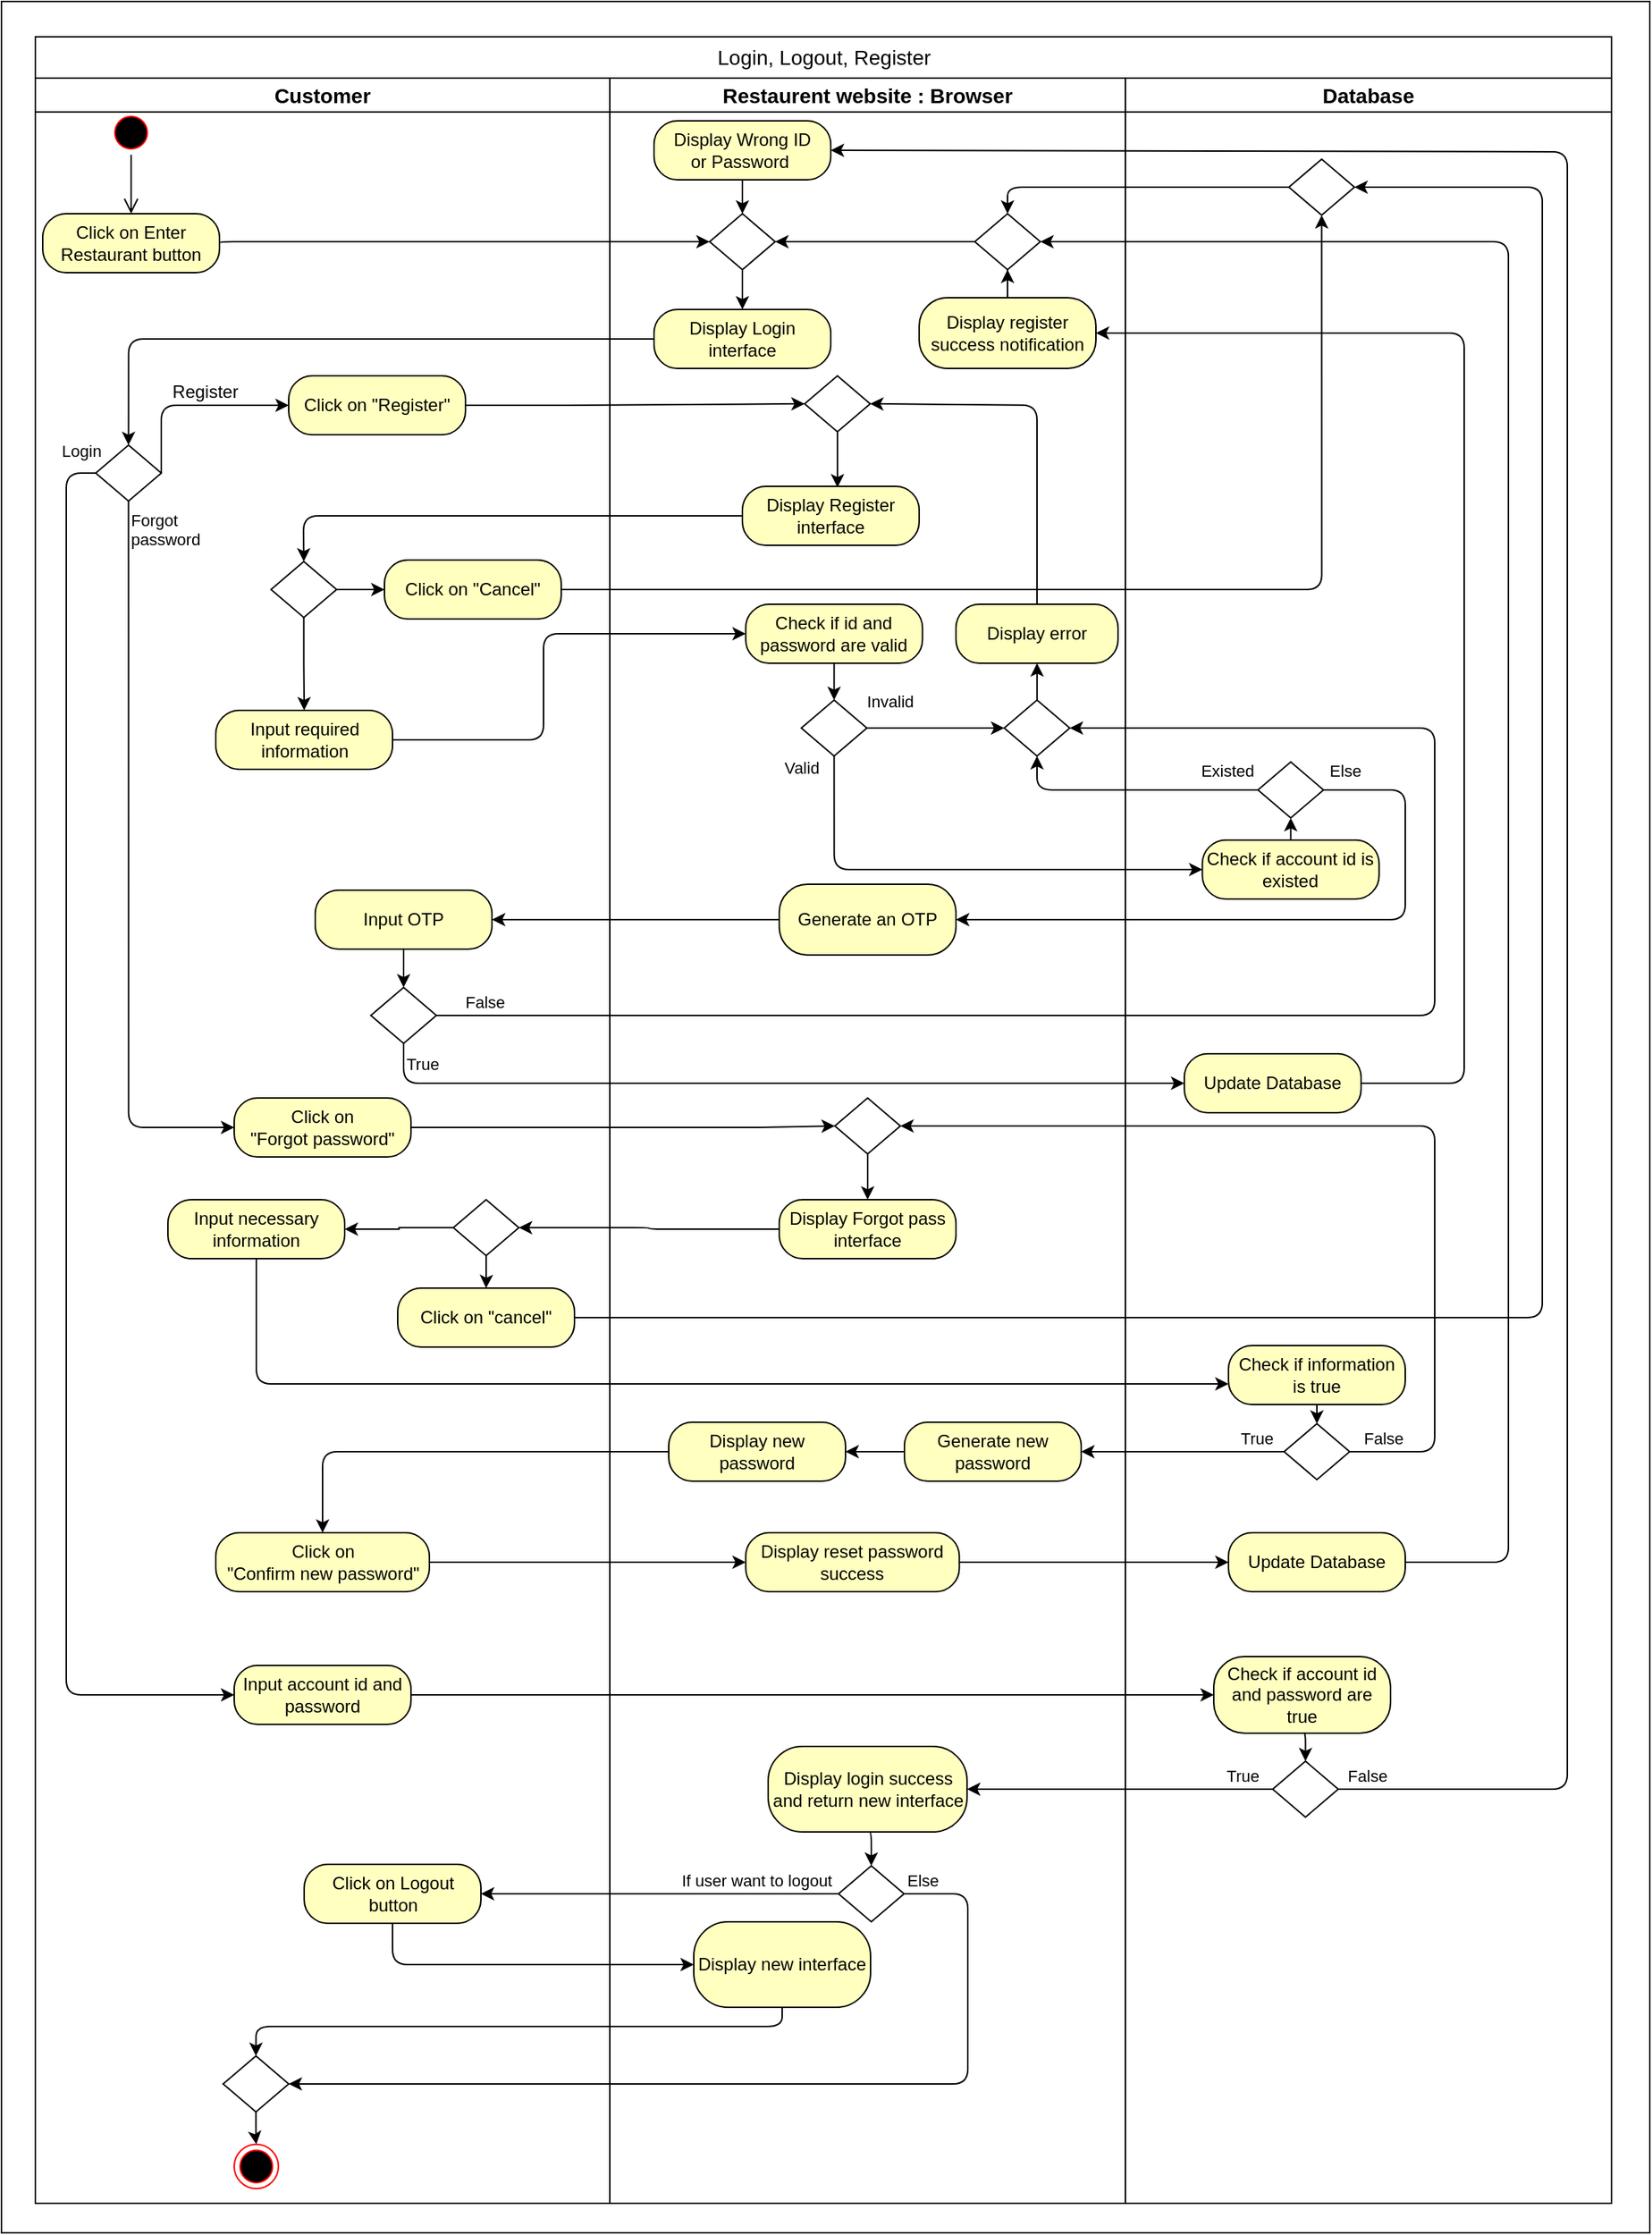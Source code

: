 <mxfile version="15.2.7" type="device"><diagram id="tkwuOhqeBL3P4F-COU2X" name="Page-1"><mxGraphModel dx="2898" dy="2284" grid="0" gridSize="10" guides="1" tooltips="1" connect="1" arrows="1" fold="1" page="1" pageScale="1" pageWidth="850" pageHeight="1100" math="0" shadow="0"><root><mxCell id="0"/><mxCell id="1" parent="0"/><mxCell id="fpRqvQVE3W6kUGIe1eQr-1" value="" style="rounded=0;whiteSpace=wrap;html=1;" vertex="1" parent="1"><mxGeometry x="-13" y="-4" width="1119" height="1514" as="geometry"/></mxCell><mxCell id="WeIWOX_BZ4y0tINEaINw-1" value="Customer" style="swimlane;whiteSpace=wrap;fontSize=14;" parent="1" vertex="1"><mxGeometry x="10" y="48" width="390" height="1442" as="geometry"/></mxCell><mxCell id="WeIWOX_BZ4y0tINEaINw-63" value="" style="ellipse;shape=endState;fillColor=#000000;strokeColor=#ff0000;fontSize=14;" parent="WeIWOX_BZ4y0tINEaINw-1" vertex="1"><mxGeometry x="135" y="1402" width="30" height="30" as="geometry"/></mxCell><mxCell id="WeIWOX_BZ4y0tINEaINw-186" value="" style="ellipse;html=1;shape=startState;fillColor=#000000;strokeColor=#ff0000;fontSize=14;" parent="WeIWOX_BZ4y0tINEaINw-1" vertex="1"><mxGeometry x="50" y="22" width="30" height="30" as="geometry"/></mxCell><mxCell id="ZNeYY90PhnBCIBqmQcDT-1" value="Click on Enter Restaurant button" style="rounded=1;whiteSpace=wrap;html=1;arcSize=40;fontColor=#000000;fillColor=#ffffc0;strokeColor=#000000;" parent="WeIWOX_BZ4y0tINEaINw-1" vertex="1"><mxGeometry x="5" y="92" width="120" height="40" as="geometry"/></mxCell><mxCell id="ZNeYY90PhnBCIBqmQcDT-6" value="" style="rhombus;whiteSpace=wrap;html=1;strokeColor=#000000;" parent="WeIWOX_BZ4y0tINEaINw-1" vertex="1"><mxGeometry x="41" y="249" width="44.5" height="38" as="geometry"/></mxCell><mxCell id="ZNeYY90PhnBCIBqmQcDT-16" value="Input required information" style="rounded=1;whiteSpace=wrap;html=1;arcSize=40;fontColor=#000000;fillColor=#ffffc0;strokeColor=#000000;" parent="WeIWOX_BZ4y0tINEaINw-1" vertex="1"><mxGeometry x="122.5" y="429" width="120" height="40" as="geometry"/></mxCell><mxCell id="ZNeYY90PhnBCIBqmQcDT-41" value="Click on &quot;cancel&quot;" style="rounded=1;whiteSpace=wrap;html=1;arcSize=40;fontColor=#000000;fillColor=#ffffc0;strokeColor=#000000;" parent="WeIWOX_BZ4y0tINEaINw-1" vertex="1"><mxGeometry x="246" y="821" width="120" height="40" as="geometry"/></mxCell><mxCell id="ZNeYY90PhnBCIBqmQcDT-60" style="edgeStyle=orthogonalEdgeStyle;rounded=1;orthogonalLoop=1;jettySize=auto;html=1;exitX=0.5;exitY=1;exitDx=0;exitDy=0;entryX=0.5;entryY=0;entryDx=0;entryDy=0;labelBackgroundColor=none;strokeColor=#000000;verticalAlign=bottom;" parent="WeIWOX_BZ4y0tINEaINw-1" source="ZNeYY90PhnBCIBqmQcDT-46" target="ZNeYY90PhnBCIBqmQcDT-59" edge="1"><mxGeometry relative="1" as="geometry"/></mxCell><mxCell id="ZNeYY90PhnBCIBqmQcDT-46" value="Input OTP" style="rounded=1;whiteSpace=wrap;html=1;arcSize=40;fontColor=#000000;fillColor=#ffffc0;strokeColor=#000000;" parent="WeIWOX_BZ4y0tINEaINw-1" vertex="1"><mxGeometry x="190" y="551" width="120" height="40" as="geometry"/></mxCell><mxCell id="ZNeYY90PhnBCIBqmQcDT-59" value="" style="rhombus;whiteSpace=wrap;html=1;strokeColor=#000000;" parent="WeIWOX_BZ4y0tINEaINw-1" vertex="1"><mxGeometry x="227.75" y="617" width="44.5" height="38" as="geometry"/></mxCell><mxCell id="ZNeYY90PhnBCIBqmQcDT-76" value="Input account id and password" style="rounded=1;whiteSpace=wrap;html=1;arcSize=40;fontColor=#000000;fillColor=#ffffc0;strokeColor=#000000;" parent="WeIWOX_BZ4y0tINEaINw-1" vertex="1"><mxGeometry x="135" y="1077" width="120" height="40" as="geometry"/></mxCell><mxCell id="ZNeYY90PhnBCIBqmQcDT-28" value="Login" style="edgeStyle=orthogonalEdgeStyle;rounded=1;orthogonalLoop=1;jettySize=auto;html=1;exitX=0;exitY=0.5;exitDx=0;exitDy=0;labelBackgroundColor=none;strokeColor=#000000;verticalAlign=bottom;entryX=0;entryY=0.5;entryDx=0;entryDy=0;" parent="WeIWOX_BZ4y0tINEaINw-1" source="ZNeYY90PhnBCIBqmQcDT-6" target="ZNeYY90PhnBCIBqmQcDT-76" edge="1"><mxGeometry x="-0.979" y="-6" relative="1" as="geometry"><mxPoint x="130" y="1142" as="targetPoint"/><Array as="points"><mxPoint x="21" y="268"/><mxPoint x="21" y="1097"/></Array><mxPoint as="offset"/></mxGeometry></mxCell><mxCell id="ZNeYY90PhnBCIBqmQcDT-87" value="Click on Logout button" style="rounded=1;whiteSpace=wrap;html=1;arcSize=40;fontColor=#000000;fillColor=#ffffc0;strokeColor=#000000;" parent="WeIWOX_BZ4y0tINEaINw-1" vertex="1"><mxGeometry x="182.5" y="1212" width="120" height="40" as="geometry"/></mxCell><mxCell id="83Xs8qJH4DfECWmtHBZU-1" value="Click on &quot;Register&quot;" style="rounded=1;whiteSpace=wrap;html=1;arcSize=40;fontColor=#000000;fillColor=#ffffc0;strokeColor=#000000;" parent="WeIWOX_BZ4y0tINEaINw-1" vertex="1"><mxGeometry x="172" y="202" width="120" height="40" as="geometry"/></mxCell><mxCell id="ZNeYY90PhnBCIBqmQcDT-12" value="&lt;span style=&quot;color: rgb(0 , 0 , 0) ; font-family: &amp;#34;helvetica&amp;#34; ; font-size: 12px ; font-style: normal ; font-weight: 400 ; letter-spacing: normal ; text-align: center ; text-indent: 0px ; text-transform: none ; word-spacing: 0px ; display: inline ; float: none&quot;&gt;Register&lt;/span&gt;" style="edgeStyle=orthogonalEdgeStyle;rounded=1;orthogonalLoop=1;jettySize=auto;html=1;exitX=1;exitY=0.5;exitDx=0;exitDy=0;strokeColor=default;verticalAlign=bottom;labelBackgroundColor=none;entryX=0;entryY=0.5;entryDx=0;entryDy=0;" parent="WeIWOX_BZ4y0tINEaINw-1" source="ZNeYY90PhnBCIBqmQcDT-6" target="83Xs8qJH4DfECWmtHBZU-1" edge="1"><mxGeometry x="0.14" relative="1" as="geometry"><mxPoint x="530" y="247" as="targetPoint"/><Array as="points"><mxPoint x="85" y="222"/></Array><mxPoint as="offset"/></mxGeometry></mxCell><mxCell id="83Xs8qJH4DfECWmtHBZU-7" value="Click on &lt;br&gt;&quot;Forgot password&quot;" style="rounded=1;whiteSpace=wrap;html=1;arcSize=40;fontColor=#000000;fillColor=#ffffc0;strokeColor=#000000;" parent="WeIWOX_BZ4y0tINEaINw-1" vertex="1"><mxGeometry x="135" y="692" width="120" height="40" as="geometry"/></mxCell><mxCell id="ZNeYY90PhnBCIBqmQcDT-14" value="Forgot &lt;br&gt;password" style="edgeStyle=orthogonalEdgeStyle;rounded=1;orthogonalLoop=1;jettySize=auto;html=1;labelBackgroundColor=none;strokeColor=default;verticalAlign=bottom;exitX=0.5;exitY=1;exitDx=0;exitDy=0;horizontal=1;align=left;entryX=0;entryY=0.5;entryDx=0;entryDy=0;" parent="WeIWOX_BZ4y0tINEaINw-1" source="ZNeYY90PhnBCIBqmQcDT-6" target="83Xs8qJH4DfECWmtHBZU-7" edge="1"><mxGeometry x="-0.859" relative="1" as="geometry"><mxPoint x="40" y="268" as="sourcePoint"/><mxPoint x="90" y="662" as="targetPoint"/><Array as="points"><mxPoint x="63" y="712"/></Array><mxPoint as="offset"/></mxGeometry></mxCell><mxCell id="83Xs8qJH4DfECWmtHBZU-15" value="Click on &lt;br&gt;&quot;Confirm new password&quot;" style="rounded=1;whiteSpace=wrap;html=1;arcSize=40;fontColor=#000000;fillColor=#ffffc0;strokeColor=#000000;" parent="WeIWOX_BZ4y0tINEaINw-1" vertex="1"><mxGeometry x="122.5" y="987" width="145" height="40" as="geometry"/></mxCell><mxCell id="83Xs8qJH4DfECWmtHBZU-20" value="" style="edgeStyle=orthogonalEdgeStyle;rounded=0;orthogonalLoop=1;jettySize=auto;html=1;" parent="WeIWOX_BZ4y0tINEaINw-1" source="83Xs8qJH4DfECWmtHBZU-19" target="WeIWOX_BZ4y0tINEaINw-63" edge="1"><mxGeometry relative="1" as="geometry"/></mxCell><mxCell id="83Xs8qJH4DfECWmtHBZU-19" value="" style="rhombus;whiteSpace=wrap;html=1;strokeColor=#000000;" parent="WeIWOX_BZ4y0tINEaINw-1" vertex="1"><mxGeometry x="127.5" y="1342" width="44.5" height="38" as="geometry"/></mxCell><mxCell id="WeIWOX_BZ4y0tINEaINw-187" value="" style="edgeStyle=orthogonalEdgeStyle;html=1;verticalAlign=bottom;endArrow=open;endSize=8;strokeColor=#000000;fontSize=14;entryX=0.5;entryY=0;entryDx=0;entryDy=0;" parent="WeIWOX_BZ4y0tINEaINw-1" source="WeIWOX_BZ4y0tINEaINw-186" target="ZNeYY90PhnBCIBqmQcDT-1" edge="1"><mxGeometry relative="1" as="geometry"><mxPoint x="64.75" y="82" as="targetPoint"/><Array as="points"/></mxGeometry></mxCell><mxCell id="sXDhBWs8gfPFQr1IZybJ-3" style="edgeStyle=orthogonalEdgeStyle;rounded=0;orthogonalLoop=1;jettySize=auto;html=1;entryX=0.5;entryY=0;entryDx=0;entryDy=0;" parent="WeIWOX_BZ4y0tINEaINw-1" source="sXDhBWs8gfPFQr1IZybJ-2" target="ZNeYY90PhnBCIBqmQcDT-41" edge="1"><mxGeometry relative="1" as="geometry"/></mxCell><mxCell id="sXDhBWs8gfPFQr1IZybJ-5" style="edgeStyle=orthogonalEdgeStyle;rounded=0;orthogonalLoop=1;jettySize=auto;html=1;exitX=0;exitY=0.5;exitDx=0;exitDy=0;entryX=1;entryY=0.5;entryDx=0;entryDy=0;" parent="WeIWOX_BZ4y0tINEaINw-1" source="sXDhBWs8gfPFQr1IZybJ-2" target="sXDhBWs8gfPFQr1IZybJ-4" edge="1"><mxGeometry relative="1" as="geometry"/></mxCell><mxCell id="sXDhBWs8gfPFQr1IZybJ-2" value="" style="rhombus;whiteSpace=wrap;html=1;strokeColor=#000000;" parent="WeIWOX_BZ4y0tINEaINw-1" vertex="1"><mxGeometry x="283.75" y="761" width="44.5" height="38" as="geometry"/></mxCell><mxCell id="sXDhBWs8gfPFQr1IZybJ-4" value="Input necessary information" style="rounded=1;whiteSpace=wrap;html=1;arcSize=40;fontColor=#000000;fillColor=#ffffc0;strokeColor=#000000;" parent="WeIWOX_BZ4y0tINEaINw-1" vertex="1"><mxGeometry x="90" y="761" width="120" height="40" as="geometry"/></mxCell><mxCell id="sXDhBWs8gfPFQr1IZybJ-9" style="edgeStyle=orthogonalEdgeStyle;rounded=0;orthogonalLoop=1;jettySize=auto;html=1;entryX=0.5;entryY=0;entryDx=0;entryDy=0;" parent="WeIWOX_BZ4y0tINEaINw-1" source="sXDhBWs8gfPFQr1IZybJ-7" target="ZNeYY90PhnBCIBqmQcDT-16" edge="1"><mxGeometry relative="1" as="geometry"/></mxCell><mxCell id="sXDhBWs8gfPFQr1IZybJ-11" style="edgeStyle=orthogonalEdgeStyle;rounded=0;orthogonalLoop=1;jettySize=auto;html=1;entryX=0;entryY=0.5;entryDx=0;entryDy=0;" parent="WeIWOX_BZ4y0tINEaINw-1" source="sXDhBWs8gfPFQr1IZybJ-7" target="sXDhBWs8gfPFQr1IZybJ-10" edge="1"><mxGeometry relative="1" as="geometry"/></mxCell><mxCell id="sXDhBWs8gfPFQr1IZybJ-7" value="" style="rhombus;whiteSpace=wrap;html=1;strokeColor=#000000;" parent="WeIWOX_BZ4y0tINEaINw-1" vertex="1"><mxGeometry x="160" y="328" width="44.5" height="38" as="geometry"/></mxCell><mxCell id="sXDhBWs8gfPFQr1IZybJ-10" value="Click on &quot;Cancel&quot;" style="rounded=1;whiteSpace=wrap;html=1;arcSize=40;fontColor=#000000;fillColor=#ffffc0;strokeColor=#000000;" parent="WeIWOX_BZ4y0tINEaINw-1" vertex="1"><mxGeometry x="237" y="327" width="120" height="40" as="geometry"/></mxCell><mxCell id="WeIWOX_BZ4y0tINEaINw-68" value="Restaurent website : Browser" style="swimlane;whiteSpace=wrap;fontSize=14;" parent="1" vertex="1"><mxGeometry x="400" y="48" width="350" height="1442" as="geometry"/></mxCell><mxCell id="ZNeYY90PhnBCIBqmQcDT-4" value="Display Login interface" style="rounded=1;whiteSpace=wrap;html=1;arcSize=40;fontColor=#000000;fillColor=#ffffc0;strokeColor=#000000;" parent="WeIWOX_BZ4y0tINEaINw-68" vertex="1"><mxGeometry x="30" y="157" width="120" height="40" as="geometry"/></mxCell><mxCell id="ZNeYY90PhnBCIBqmQcDT-9" value="Display Register interface" style="rounded=1;whiteSpace=wrap;html=1;arcSize=40;fontColor=#000000;fillColor=#ffffc0;strokeColor=#000000;" parent="WeIWOX_BZ4y0tINEaINw-68" vertex="1"><mxGeometry x="90" y="277" width="120" height="40" as="geometry"/></mxCell><mxCell id="ZNeYY90PhnBCIBqmQcDT-10" value="Display Forgot pass interface" style="rounded=1;whiteSpace=wrap;html=1;arcSize=40;fontColor=#000000;fillColor=#ffffc0;strokeColor=#000000;" parent="WeIWOX_BZ4y0tINEaINw-68" vertex="1"><mxGeometry x="115" y="761" width="120" height="40" as="geometry"/></mxCell><mxCell id="ZNeYY90PhnBCIBqmQcDT-21" style="edgeStyle=orthogonalEdgeStyle;rounded=1;orthogonalLoop=1;jettySize=auto;html=1;exitX=0.5;exitY=1;exitDx=0;exitDy=0;entryX=0.5;entryY=0;entryDx=0;entryDy=0;labelBackgroundColor=none;strokeColor=default;verticalAlign=bottom;" parent="WeIWOX_BZ4y0tINEaINw-68" source="ZNeYY90PhnBCIBqmQcDT-18" target="ZNeYY90PhnBCIBqmQcDT-20" edge="1"><mxGeometry relative="1" as="geometry"/></mxCell><mxCell id="ZNeYY90PhnBCIBqmQcDT-18" value="Check if id and password are valid" style="rounded=1;whiteSpace=wrap;html=1;arcSize=40;fontColor=#000000;fillColor=#ffffc0;strokeColor=#000000;" parent="WeIWOX_BZ4y0tINEaINw-68" vertex="1"><mxGeometry x="92.25" y="357" width="120" height="40" as="geometry"/></mxCell><mxCell id="ZNeYY90PhnBCIBqmQcDT-20" value="" style="rhombus;whiteSpace=wrap;html=1;strokeColor=#000000;" parent="WeIWOX_BZ4y0tINEaINw-68" vertex="1"><mxGeometry x="130" y="422" width="44.5" height="38" as="geometry"/></mxCell><mxCell id="83Xs8qJH4DfECWmtHBZU-24" value="" style="edgeStyle=orthogonalEdgeStyle;rounded=0;orthogonalLoop=1;jettySize=auto;html=1;entryX=0.5;entryY=1;entryDx=0;entryDy=0;" parent="WeIWOX_BZ4y0tINEaINw-68" source="ZNeYY90PhnBCIBqmQcDT-37" target="83Xs8qJH4DfECWmtHBZU-23" edge="1"><mxGeometry relative="1" as="geometry"/></mxCell><mxCell id="ZNeYY90PhnBCIBqmQcDT-37" value="Display register success notification" style="rounded=1;whiteSpace=wrap;html=1;arcSize=40;fontColor=#000000;fillColor=#ffffc0;strokeColor=#000000;" parent="WeIWOX_BZ4y0tINEaINw-68" vertex="1"><mxGeometry x="210" y="149" width="120" height="48" as="geometry"/></mxCell><mxCell id="ZNeYY90PhnBCIBqmQcDT-40" value="" style="edgeStyle=orthogonalEdgeStyle;rounded=1;orthogonalLoop=1;jettySize=auto;html=1;labelBackgroundColor=none;strokeColor=default;verticalAlign=bottom;exitX=0.5;exitY=1;exitDx=0;exitDy=0;entryX=0.5;entryY=0;entryDx=0;entryDy=0;" parent="WeIWOX_BZ4y0tINEaINw-68" source="83Xs8qJH4DfECWmtHBZU-27" target="ZNeYY90PhnBCIBqmQcDT-4" edge="1"><mxGeometry x="-0.849" relative="1" as="geometry"><mxPoint x="90" y="155" as="targetPoint"/><mxPoint x="89.76" y="132.808" as="sourcePoint"/><mxPoint as="offset"/></mxGeometry></mxCell><mxCell id="ZNeYY90PhnBCIBqmQcDT-45" value="Generate an OTP" style="rounded=1;whiteSpace=wrap;html=1;arcSize=40;fontColor=#000000;fillColor=#ffffc0;strokeColor=#000000;" parent="WeIWOX_BZ4y0tINEaINw-68" vertex="1"><mxGeometry x="115" y="547" width="120" height="48" as="geometry"/></mxCell><mxCell id="ZNeYY90PhnBCIBqmQcDT-50" value="Display error" style="rounded=1;whiteSpace=wrap;html=1;arcSize=40;fontColor=#000000;fillColor=#ffffc0;strokeColor=#000000;" parent="WeIWOX_BZ4y0tINEaINw-68" vertex="1"><mxGeometry x="235" y="357" width="110" height="40" as="geometry"/></mxCell><mxCell id="ZNeYY90PhnBCIBqmQcDT-69" value="Generate new password" style="rounded=1;whiteSpace=wrap;html=1;arcSize=40;fontColor=#000000;fillColor=#ffffc0;strokeColor=#000000;" parent="WeIWOX_BZ4y0tINEaINw-68" vertex="1"><mxGeometry x="200" y="912" width="120" height="40" as="geometry"/></mxCell><mxCell id="ZNeYY90PhnBCIBqmQcDT-72" value="Display new password" style="rounded=1;whiteSpace=wrap;html=1;arcSize=40;fontColor=#000000;fillColor=#ffffc0;strokeColor=#000000;" parent="WeIWOX_BZ4y0tINEaINw-68" vertex="1"><mxGeometry x="40" y="912" width="120" height="40" as="geometry"/></mxCell><mxCell id="ZNeYY90PhnBCIBqmQcDT-71" style="edgeStyle=orthogonalEdgeStyle;rounded=1;orthogonalLoop=1;jettySize=auto;html=1;exitX=0;exitY=0.5;exitDx=0;exitDy=0;labelBackgroundColor=none;strokeColor=#000000;verticalAlign=bottom;entryX=1;entryY=0.5;entryDx=0;entryDy=0;" parent="WeIWOX_BZ4y0tINEaINw-68" source="ZNeYY90PhnBCIBqmQcDT-69" target="ZNeYY90PhnBCIBqmQcDT-72" edge="1"><mxGeometry relative="1" as="geometry"><mxPoint x="-70" y="932.333" as="targetPoint"/></mxGeometry></mxCell><mxCell id="ZNeYY90PhnBCIBqmQcDT-85" style="edgeStyle=orthogonalEdgeStyle;rounded=1;orthogonalLoop=1;jettySize=auto;html=1;exitX=0.5;exitY=1;exitDx=0;exitDy=0;entryX=0.5;entryY=0;entryDx=0;entryDy=0;labelBackgroundColor=default;strokeColor=#000000;verticalAlign=bottom;" parent="WeIWOX_BZ4y0tINEaINw-68" source="ZNeYY90PhnBCIBqmQcDT-83" target="ZNeYY90PhnBCIBqmQcDT-84" edge="1"><mxGeometry relative="1" as="geometry"/></mxCell><mxCell id="ZNeYY90PhnBCIBqmQcDT-83" value="Display login success and return new interface" style="rounded=1;whiteSpace=wrap;html=1;arcSize=40;fontColor=#000000;fillColor=#ffffc0;strokeColor=#000000;" parent="WeIWOX_BZ4y0tINEaINw-68" vertex="1"><mxGeometry x="107.5" y="1132" width="135" height="58" as="geometry"/></mxCell><mxCell id="ZNeYY90PhnBCIBqmQcDT-84" value="" style="rhombus;whiteSpace=wrap;html=1;strokeColor=#000000;" parent="WeIWOX_BZ4y0tINEaINw-68" vertex="1"><mxGeometry x="155.25" y="1213" width="44.5" height="38" as="geometry"/></mxCell><mxCell id="ZNeYY90PhnBCIBqmQcDT-88" value="Display new interface" style="rounded=1;whiteSpace=wrap;html=1;arcSize=40;fontColor=#000000;fillColor=#ffffc0;strokeColor=#000000;" parent="WeIWOX_BZ4y0tINEaINw-68" vertex="1"><mxGeometry x="57" y="1251" width="120" height="58" as="geometry"/></mxCell><mxCell id="83Xs8qJH4DfECWmtHBZU-6" value="" style="endArrow=classic;html=1;exitX=0.5;exitY=0;exitDx=0;exitDy=0;entryX=1;entryY=0.5;entryDx=0;entryDy=0;" parent="WeIWOX_BZ4y0tINEaINw-68" source="ZNeYY90PhnBCIBqmQcDT-50" target="83Xs8qJH4DfECWmtHBZU-12" edge="1"><mxGeometry width="50" height="50" relative="1" as="geometry"><mxPoint x="140" y="292" as="sourcePoint"/><mxPoint x="190" y="222" as="targetPoint"/><Array as="points"><mxPoint x="290" y="222"/></Array></mxGeometry></mxCell><mxCell id="83Xs8qJH4DfECWmtHBZU-11" value="" style="edgeStyle=orthogonalEdgeStyle;rounded=0;orthogonalLoop=1;jettySize=auto;html=1;" parent="WeIWOX_BZ4y0tINEaINw-68" source="83Xs8qJH4DfECWmtHBZU-10" target="ZNeYY90PhnBCIBqmQcDT-50" edge="1"><mxGeometry relative="1" as="geometry"/></mxCell><mxCell id="83Xs8qJH4DfECWmtHBZU-10" value="" style="rhombus;whiteSpace=wrap;html=1;strokeColor=#000000;" parent="WeIWOX_BZ4y0tINEaINw-68" vertex="1"><mxGeometry x="267.75" y="422" width="44.5" height="38" as="geometry"/></mxCell><mxCell id="ZNeYY90PhnBCIBqmQcDT-22" value="Invalid" style="edgeStyle=orthogonalEdgeStyle;rounded=1;orthogonalLoop=1;jettySize=auto;html=1;exitX=1;exitY=0.5;exitDx=0;exitDy=0;labelBackgroundColor=none;strokeColor=default;verticalAlign=bottom;entryX=0;entryY=0.5;entryDx=0;entryDy=0;" parent="WeIWOX_BZ4y0tINEaINw-68" source="ZNeYY90PhnBCIBqmQcDT-20" target="83Xs8qJH4DfECWmtHBZU-10" edge="1"><mxGeometry x="-0.668" y="9" relative="1" as="geometry"><mxPoint x="260" y="407" as="targetPoint"/><Array as="points"/><mxPoint as="offset"/></mxGeometry></mxCell><mxCell id="83Xs8qJH4DfECWmtHBZU-13" value="" style="edgeStyle=orthogonalEdgeStyle;rounded=0;orthogonalLoop=1;jettySize=auto;html=1;entryX=0.538;entryY=0.018;entryDx=0;entryDy=0;entryPerimeter=0;" parent="WeIWOX_BZ4y0tINEaINw-68" source="83Xs8qJH4DfECWmtHBZU-12" target="ZNeYY90PhnBCIBqmQcDT-9" edge="1"><mxGeometry relative="1" as="geometry"/></mxCell><mxCell id="83Xs8qJH4DfECWmtHBZU-12" value="" style="rhombus;whiteSpace=wrap;html=1;strokeColor=#000000;" parent="WeIWOX_BZ4y0tINEaINw-68" vertex="1"><mxGeometry x="132.25" y="202" width="44.5" height="38" as="geometry"/></mxCell><mxCell id="83Xs8qJH4DfECWmtHBZU-18" value="" style="edgeStyle=orthogonalEdgeStyle;rounded=0;orthogonalLoop=1;jettySize=auto;html=1;" parent="WeIWOX_BZ4y0tINEaINw-68" source="83Xs8qJH4DfECWmtHBZU-16" target="ZNeYY90PhnBCIBqmQcDT-10" edge="1"><mxGeometry relative="1" as="geometry"/></mxCell><mxCell id="83Xs8qJH4DfECWmtHBZU-16" value="" style="rhombus;whiteSpace=wrap;html=1;strokeColor=#000000;" parent="WeIWOX_BZ4y0tINEaINw-68" vertex="1"><mxGeometry x="152.75" y="692" width="44.5" height="38" as="geometry"/></mxCell><mxCell id="sXDhBWs8gfPFQr1IZybJ-1" style="edgeStyle=orthogonalEdgeStyle;rounded=0;orthogonalLoop=1;jettySize=auto;html=1;entryX=0.5;entryY=0;entryDx=0;entryDy=0;" parent="WeIWOX_BZ4y0tINEaINw-68" source="83Xs8qJH4DfECWmtHBZU-21" target="83Xs8qJH4DfECWmtHBZU-27" edge="1"><mxGeometry relative="1" as="geometry"/></mxCell><mxCell id="83Xs8qJH4DfECWmtHBZU-21" value="Display Wrong ID &lt;br&gt;or Password&amp;nbsp;" style="rounded=1;whiteSpace=wrap;html=1;arcSize=40;fontColor=#000000;fillColor=#ffffc0;strokeColor=#000000;" parent="WeIWOX_BZ4y0tINEaINw-68" vertex="1"><mxGeometry x="30" y="29" width="120" height="40" as="geometry"/></mxCell><mxCell id="83Xs8qJH4DfECWmtHBZU-28" style="edgeStyle=orthogonalEdgeStyle;rounded=0;orthogonalLoop=1;jettySize=auto;html=1;exitX=0;exitY=0.5;exitDx=0;exitDy=0;entryX=1;entryY=0.5;entryDx=0;entryDy=0;" parent="WeIWOX_BZ4y0tINEaINw-68" source="83Xs8qJH4DfECWmtHBZU-23" target="83Xs8qJH4DfECWmtHBZU-27" edge="1"><mxGeometry relative="1" as="geometry"/></mxCell><mxCell id="83Xs8qJH4DfECWmtHBZU-23" value="" style="rhombus;whiteSpace=wrap;html=1;strokeColor=#000000;" parent="WeIWOX_BZ4y0tINEaINw-68" vertex="1"><mxGeometry x="247.75" y="92" width="44.5" height="38" as="geometry"/></mxCell><mxCell id="83Xs8qJH4DfECWmtHBZU-27" value="" style="rhombus;whiteSpace=wrap;html=1;strokeColor=#000000;" parent="WeIWOX_BZ4y0tINEaINw-68" vertex="1"><mxGeometry x="67.75" y="92" width="44.5" height="38" as="geometry"/></mxCell><mxCell id="ATul4ht6gk6Ecw1PiwLm-1" value="Display reset password success" style="rounded=1;whiteSpace=wrap;html=1;arcSize=40;fontColor=#000000;fillColor=#ffffc0;strokeColor=#000000;" parent="WeIWOX_BZ4y0tINEaINw-68" vertex="1"><mxGeometry x="92.25" y="987" width="145" height="40" as="geometry"/></mxCell><mxCell id="WeIWOX_BZ4y0tINEaINw-98" value="Database" style="swimlane;whiteSpace=wrap;startSize=23;fontSize=14;" parent="1" vertex="1"><mxGeometry x="750" y="48" width="330" height="1442" as="geometry"/></mxCell><mxCell id="ZNeYY90PhnBCIBqmQcDT-51" style="edgeStyle=orthogonalEdgeStyle;rounded=1;orthogonalLoop=1;jettySize=auto;html=1;exitX=0.5;exitY=0;exitDx=0;exitDy=0;entryX=0.5;entryY=1;entryDx=0;entryDy=0;labelBackgroundColor=none;strokeColor=#000000;verticalAlign=bottom;" parent="WeIWOX_BZ4y0tINEaINw-98" source="ZNeYY90PhnBCIBqmQcDT-23" target="ZNeYY90PhnBCIBqmQcDT-25" edge="1"><mxGeometry relative="1" as="geometry"/></mxCell><mxCell id="ZNeYY90PhnBCIBqmQcDT-23" value="Check if account id is existed" style="rounded=1;whiteSpace=wrap;html=1;arcSize=40;fontColor=#000000;fillColor=#ffffc0;strokeColor=#000000;" parent="WeIWOX_BZ4y0tINEaINw-98" vertex="1"><mxGeometry x="52.25" y="517" width="120" height="40" as="geometry"/></mxCell><mxCell id="ZNeYY90PhnBCIBqmQcDT-25" value="" style="rhombus;whiteSpace=wrap;html=1;strokeColor=#000000;" parent="WeIWOX_BZ4y0tINEaINw-98" vertex="1"><mxGeometry x="90" y="464" width="44.5" height="38" as="geometry"/></mxCell><mxCell id="ZNeYY90PhnBCIBqmQcDT-67" style="edgeStyle=orthogonalEdgeStyle;rounded=1;orthogonalLoop=1;jettySize=auto;html=1;exitX=0.5;exitY=1;exitDx=0;exitDy=0;entryX=0.5;entryY=0;entryDx=0;entryDy=0;labelBackgroundColor=none;strokeColor=#000000;verticalAlign=bottom;" parent="WeIWOX_BZ4y0tINEaINw-98" source="ZNeYY90PhnBCIBqmQcDT-43" target="ZNeYY90PhnBCIBqmQcDT-66" edge="1"><mxGeometry relative="1" as="geometry"/></mxCell><mxCell id="ZNeYY90PhnBCIBqmQcDT-43" value="Check if information is true" style="rounded=1;whiteSpace=wrap;html=1;arcSize=40;fontColor=#000000;fillColor=#ffffc0;strokeColor=#000000;" parent="WeIWOX_BZ4y0tINEaINw-98" vertex="1"><mxGeometry x="70" y="860" width="120" height="40" as="geometry"/></mxCell><mxCell id="ZNeYY90PhnBCIBqmQcDT-66" value="" style="rhombus;whiteSpace=wrap;html=1;strokeColor=#000000;" parent="WeIWOX_BZ4y0tINEaINw-98" vertex="1"><mxGeometry x="107.75" y="913" width="44.5" height="38" as="geometry"/></mxCell><mxCell id="ZNeYY90PhnBCIBqmQcDT-80" style="edgeStyle=orthogonalEdgeStyle;rounded=1;orthogonalLoop=1;jettySize=auto;html=1;exitX=0.5;exitY=1;exitDx=0;exitDy=0;entryX=0.5;entryY=0;entryDx=0;entryDy=0;labelBackgroundColor=default;strokeColor=#000000;verticalAlign=bottom;" parent="WeIWOX_BZ4y0tINEaINw-98" source="ZNeYY90PhnBCIBqmQcDT-77" target="ZNeYY90PhnBCIBqmQcDT-79" edge="1"><mxGeometry relative="1" as="geometry"/></mxCell><mxCell id="ZNeYY90PhnBCIBqmQcDT-77" value="Check if account id and password are true" style="rounded=1;whiteSpace=wrap;html=1;arcSize=40;fontColor=#000000;fillColor=#ffffc0;strokeColor=#000000;" parent="WeIWOX_BZ4y0tINEaINw-98" vertex="1"><mxGeometry x="60" y="1071" width="120" height="52" as="geometry"/></mxCell><mxCell id="ZNeYY90PhnBCIBqmQcDT-79" value="" style="rhombus;whiteSpace=wrap;html=1;strokeColor=#000000;" parent="WeIWOX_BZ4y0tINEaINw-98" vertex="1"><mxGeometry x="100" y="1142" width="44.5" height="38" as="geometry"/></mxCell><mxCell id="xgoKrrEyNgKRrf-_Qjq7-14" value="Update Database" style="rounded=1;whiteSpace=wrap;html=1;arcSize=40;fontColor=#000000;fillColor=#ffffc0;strokeColor=#000000;" parent="WeIWOX_BZ4y0tINEaINw-98" vertex="1"><mxGeometry x="70" y="987" width="120" height="40" as="geometry"/></mxCell><mxCell id="xgoKrrEyNgKRrf-_Qjq7-17" value="Update Database" style="rounded=1;whiteSpace=wrap;html=1;arcSize=40;fontColor=#000000;fillColor=#ffffc0;strokeColor=#000000;" parent="WeIWOX_BZ4y0tINEaINw-98" vertex="1"><mxGeometry x="40" y="662" width="120" height="40" as="geometry"/></mxCell><mxCell id="sXDhBWs8gfPFQr1IZybJ-13" value="" style="rhombus;whiteSpace=wrap;html=1;strokeColor=#000000;" parent="WeIWOX_BZ4y0tINEaINw-98" vertex="1"><mxGeometry x="111" y="55" width="44.5" height="38" as="geometry"/></mxCell><mxCell id="WeIWOX_BZ4y0tINEaINw-139" value="Login, Logout, Register" style="html=1;strokeColor=#000000;fontSize=14;" parent="1" vertex="1"><mxGeometry x="10" y="20" width="1070" height="28" as="geometry"/></mxCell><mxCell id="ZNeYY90PhnBCIBqmQcDT-5" style="edgeStyle=orthogonalEdgeStyle;rounded=1;orthogonalLoop=1;jettySize=auto;html=1;strokeColor=default;exitX=1;exitY=0.5;exitDx=0;exitDy=0;entryX=0;entryY=0.5;entryDx=0;entryDy=0;" parent="1" source="ZNeYY90PhnBCIBqmQcDT-1" target="83Xs8qJH4DfECWmtHBZU-27" edge="1"><mxGeometry relative="1" as="geometry"><mxPoint x="350" y="170" as="targetPoint"/><Array as="points"><mxPoint x="135" y="159"/></Array><mxPoint x="150" y="150" as="sourcePoint"/></mxGeometry></mxCell><mxCell id="ZNeYY90PhnBCIBqmQcDT-7" style="edgeStyle=orthogonalEdgeStyle;rounded=1;orthogonalLoop=1;jettySize=auto;html=1;exitX=0;exitY=0.5;exitDx=0;exitDy=0;entryX=0.5;entryY=0;entryDx=0;entryDy=0;strokeColor=default;" parent="1" source="ZNeYY90PhnBCIBqmQcDT-4" target="ZNeYY90PhnBCIBqmQcDT-6" edge="1"><mxGeometry relative="1" as="geometry"><Array as="points"><mxPoint x="73" y="225"/></Array></mxGeometry></mxCell><mxCell id="ZNeYY90PhnBCIBqmQcDT-19" style="edgeStyle=orthogonalEdgeStyle;rounded=1;orthogonalLoop=1;jettySize=auto;html=1;exitX=1;exitY=0.5;exitDx=0;exitDy=0;entryX=0;entryY=0.5;entryDx=0;entryDy=0;labelBackgroundColor=none;strokeColor=default;verticalAlign=bottom;" parent="1" source="ZNeYY90PhnBCIBqmQcDT-16" target="ZNeYY90PhnBCIBqmQcDT-18" edge="1"><mxGeometry relative="1" as="geometry"><Array as="points"><mxPoint x="355" y="497"/><mxPoint x="355" y="425"/></Array></mxGeometry></mxCell><mxCell id="ZNeYY90PhnBCIBqmQcDT-24" value="Valid" style="edgeStyle=orthogonalEdgeStyle;rounded=1;orthogonalLoop=1;jettySize=auto;html=1;exitX=0.5;exitY=1;exitDx=0;exitDy=0;labelBackgroundColor=none;strokeColor=default;verticalAlign=bottom;horizontal=1;entryX=0;entryY=0.5;entryDx=0;entryDy=0;" parent="1" source="ZNeYY90PhnBCIBqmQcDT-20" target="ZNeYY90PhnBCIBqmQcDT-23" edge="1"><mxGeometry x="-0.896" y="-22" relative="1" as="geometry"><mxPoint x="552.647" y="597" as="targetPoint"/><mxPoint x="552.25" y="495" as="sourcePoint"/><Array as="points"><mxPoint x="552" y="585"/></Array><mxPoint as="offset"/></mxGeometry></mxCell><mxCell id="ZNeYY90PhnBCIBqmQcDT-27" value="Existed" style="edgeStyle=orthogonalEdgeStyle;rounded=1;orthogonalLoop=1;jettySize=auto;html=1;exitX=0;exitY=0.5;exitDx=0;exitDy=0;labelBackgroundColor=none;strokeColor=default;verticalAlign=bottom;entryX=0.5;entryY=1;entryDx=0;entryDy=0;" parent="1" source="ZNeYY90PhnBCIBqmQcDT-25" target="83Xs8qJH4DfECWmtHBZU-10" edge="1"><mxGeometry x="-0.759" y="-4" relative="1" as="geometry"><mxPoint x="690" y="510" as="targetPoint"/><mxPoint x="897.75" y="556" as="sourcePoint"/><Array as="points"><mxPoint x="690" y="531"/></Array><mxPoint as="offset"/></mxGeometry></mxCell><mxCell id="ZNeYY90PhnBCIBqmQcDT-36" value="Else" style="edgeStyle=orthogonalEdgeStyle;rounded=1;orthogonalLoop=1;jettySize=auto;html=1;exitX=1;exitY=0.5;exitDx=0;exitDy=0;labelBackgroundColor=none;strokeColor=#000000;verticalAlign=bottom;entryX=1;entryY=0.5;entryDx=0;entryDy=0;" parent="1" source="ZNeYY90PhnBCIBqmQcDT-25" target="ZNeYY90PhnBCIBqmQcDT-45" edge="1"><mxGeometry x="-0.935" y="4" relative="1" as="geometry"><mxPoint x="710" y="715" as="targetPoint"/><Array as="points"><mxPoint x="940" y="531"/><mxPoint x="940" y="619"/></Array><mxPoint as="offset"/></mxGeometry></mxCell><mxCell id="ZNeYY90PhnBCIBqmQcDT-42" style="edgeStyle=orthogonalEdgeStyle;rounded=1;orthogonalLoop=1;jettySize=auto;html=1;exitX=0;exitY=0.5;exitDx=0;exitDy=0;labelBackgroundColor=none;strokeColor=#000000;verticalAlign=bottom;entryX=1;entryY=0.5;entryDx=0;entryDy=0;" parent="1" source="ZNeYY90PhnBCIBqmQcDT-10" target="sXDhBWs8gfPFQr1IZybJ-2" edge="1"><mxGeometry relative="1" as="geometry"><mxPoint x="350" y="829" as="targetPoint"/></mxGeometry></mxCell><mxCell id="ZNeYY90PhnBCIBqmQcDT-47" style="edgeStyle=orthogonalEdgeStyle;rounded=1;orthogonalLoop=1;jettySize=auto;html=1;exitX=0;exitY=0.5;exitDx=0;exitDy=0;entryX=1;entryY=0.5;entryDx=0;entryDy=0;labelBackgroundColor=none;strokeColor=#000000;verticalAlign=bottom;" parent="1" source="ZNeYY90PhnBCIBqmQcDT-45" target="ZNeYY90PhnBCIBqmQcDT-46" edge="1"><mxGeometry relative="1" as="geometry"/></mxCell><mxCell id="ZNeYY90PhnBCIBqmQcDT-61" value="False" style="edgeStyle=orthogonalEdgeStyle;rounded=1;orthogonalLoop=1;jettySize=auto;html=1;exitX=1;exitY=0.5;exitDx=0;exitDy=0;labelBackgroundColor=none;strokeColor=#000000;verticalAlign=bottom;entryX=1;entryY=0.5;entryDx=0;entryDy=0;align=left;" parent="1" source="ZNeYY90PhnBCIBqmQcDT-59" target="83Xs8qJH4DfECWmtHBZU-10" edge="1"><mxGeometry x="-0.968" relative="1" as="geometry"><mxPoint x="720" y="455" as="targetPoint"/><Array as="points"><mxPoint x="960" y="684"/><mxPoint x="960" y="489"/></Array><mxPoint as="offset"/></mxGeometry></mxCell><mxCell id="ZNeYY90PhnBCIBqmQcDT-62" value="True" style="edgeStyle=orthogonalEdgeStyle;rounded=1;orthogonalLoop=1;jettySize=auto;html=1;exitX=0.5;exitY=1;exitDx=0;exitDy=0;labelBackgroundColor=none;strokeColor=#000000;verticalAlign=bottom;align=left;entryX=0;entryY=0.5;entryDx=0;entryDy=0;" parent="1" source="ZNeYY90PhnBCIBqmQcDT-59" target="xgoKrrEyNgKRrf-_Qjq7-17" edge="1"><mxGeometry x="-0.92" relative="1" as="geometry"><Array as="points"><mxPoint x="260" y="730"/><mxPoint x="790" y="730"/></Array><mxPoint as="offset"/><mxPoint x="790" y="730" as="targetPoint"/></mxGeometry></mxCell><mxCell id="ZNeYY90PhnBCIBqmQcDT-63" style="edgeStyle=orthogonalEdgeStyle;rounded=1;orthogonalLoop=1;jettySize=auto;html=1;exitX=0.5;exitY=1;exitDx=0;exitDy=0;labelBackgroundColor=none;strokeColor=#000000;verticalAlign=bottom;" parent="1" source="sXDhBWs8gfPFQr1IZybJ-4" edge="1"><mxGeometry relative="1" as="geometry"><mxPoint x="820" y="934" as="targetPoint"/><Array as="points"><mxPoint x="160" y="934"/><mxPoint x="820" y="934"/></Array></mxGeometry></mxCell><mxCell id="ZNeYY90PhnBCIBqmQcDT-68" value="False" style="edgeStyle=orthogonalEdgeStyle;rounded=1;orthogonalLoop=1;jettySize=auto;html=1;exitX=1;exitY=0.5;exitDx=0;exitDy=0;labelBackgroundColor=none;strokeColor=#000000;verticalAlign=bottom;entryX=1;entryY=0.5;entryDx=0;entryDy=0;align=left;" parent="1" source="ZNeYY90PhnBCIBqmQcDT-66" target="83Xs8qJH4DfECWmtHBZU-16" edge="1"><mxGeometry x="-0.975" relative="1" as="geometry"><mxPoint x="529.98" y="788.392" as="targetPoint"/><Array as="points"><mxPoint x="960" y="980"/><mxPoint x="960" y="759"/></Array><mxPoint as="offset"/></mxGeometry></mxCell><mxCell id="ZNeYY90PhnBCIBqmQcDT-70" value="True" style="edgeStyle=orthogonalEdgeStyle;rounded=1;orthogonalLoop=1;jettySize=auto;html=1;exitX=0;exitY=0.5;exitDx=0;exitDy=0;entryX=1;entryY=0.5;entryDx=0;entryDy=0;labelBackgroundColor=none;strokeColor=#000000;verticalAlign=bottom;" parent="1" source="ZNeYY90PhnBCIBqmQcDT-66" target="ZNeYY90PhnBCIBqmQcDT-69" edge="1"><mxGeometry x="-0.734" relative="1" as="geometry"><mxPoint as="offset"/></mxGeometry></mxCell><mxCell id="ZNeYY90PhnBCIBqmQcDT-75" value="" style="edgeStyle=orthogonalEdgeStyle;rounded=1;orthogonalLoop=1;jettySize=auto;html=1;labelBackgroundColor=default;strokeColor=#000000;verticalAlign=bottom;entryX=1;entryY=0.5;entryDx=0;entryDy=0;exitX=1;exitY=0.5;exitDx=0;exitDy=0;" parent="1" source="xgoKrrEyNgKRrf-_Qjq7-14" target="83Xs8qJH4DfECWmtHBZU-23" edge="1"><mxGeometry x="-0.93" relative="1" as="geometry"><mxPoint x="730" y="170" as="targetPoint"/><Array as="points"><mxPoint x="1010" y="1055"/><mxPoint x="1010" y="159"/></Array><mxPoint as="offset"/><mxPoint x="960" y="1100" as="sourcePoint"/></mxGeometry></mxCell><mxCell id="ZNeYY90PhnBCIBqmQcDT-74" style="edgeStyle=orthogonalEdgeStyle;rounded=1;orthogonalLoop=1;jettySize=auto;html=1;exitX=0;exitY=0.5;exitDx=0;exitDy=0;entryX=0.5;entryY=0;entryDx=0;entryDy=0;labelBackgroundColor=none;strokeColor=#000000;verticalAlign=bottom;" parent="1" source="ZNeYY90PhnBCIBqmQcDT-72" target="83Xs8qJH4DfECWmtHBZU-15" edge="1"><mxGeometry relative="1" as="geometry"><mxPoint x="270" y="1030.0" as="targetPoint"/></mxGeometry></mxCell><mxCell id="ZNeYY90PhnBCIBqmQcDT-78" style="edgeStyle=orthogonalEdgeStyle;rounded=1;orthogonalLoop=1;jettySize=auto;html=1;exitX=1;exitY=0.5;exitDx=0;exitDy=0;entryX=0;entryY=0.5;entryDx=0;entryDy=0;labelBackgroundColor=default;strokeColor=#000000;verticalAlign=bottom;" parent="1" source="ZNeYY90PhnBCIBqmQcDT-76" target="ZNeYY90PhnBCIBqmQcDT-77" edge="1"><mxGeometry relative="1" as="geometry"/></mxCell><mxCell id="ZNeYY90PhnBCIBqmQcDT-82" value="True" style="edgeStyle=orthogonalEdgeStyle;rounded=1;orthogonalLoop=1;jettySize=auto;html=1;exitX=0;exitY=0.5;exitDx=0;exitDy=0;labelBackgroundColor=default;strokeColor=#000000;verticalAlign=bottom;entryX=1;entryY=0.5;entryDx=0;entryDy=0;align=right;" parent="1" source="ZNeYY90PhnBCIBqmQcDT-79" target="ZNeYY90PhnBCIBqmQcDT-83" edge="1"><mxGeometry x="-0.924" relative="1" as="geometry"><mxPoint x="640" y="1234.294" as="targetPoint"/><mxPoint as="offset"/></mxGeometry></mxCell><mxCell id="ZNeYY90PhnBCIBqmQcDT-86" value="If user want to logout" style="edgeStyle=orthogonalEdgeStyle;rounded=1;orthogonalLoop=1;jettySize=auto;html=1;exitX=0;exitY=0.5;exitDx=0;exitDy=0;labelBackgroundColor=default;strokeColor=#000000;verticalAlign=bottom;entryX=1;entryY=0.5;entryDx=0;entryDy=0;align=right;" parent="1" source="ZNeYY90PhnBCIBqmQcDT-84" target="ZNeYY90PhnBCIBqmQcDT-87" edge="1"><mxGeometry x="-0.977" relative="1" as="geometry"><mxPoint x="302.5" y="1279.667" as="targetPoint"/><mxPoint as="offset"/></mxGeometry></mxCell><mxCell id="ZNeYY90PhnBCIBqmQcDT-89" style="edgeStyle=orthogonalEdgeStyle;rounded=1;orthogonalLoop=1;jettySize=auto;html=1;exitX=0.5;exitY=1;exitDx=0;exitDy=0;entryX=0;entryY=0.5;entryDx=0;entryDy=0;labelBackgroundColor=default;strokeColor=#000000;verticalAlign=bottom;" parent="1" source="ZNeYY90PhnBCIBqmQcDT-87" target="ZNeYY90PhnBCIBqmQcDT-88" edge="1"><mxGeometry relative="1" as="geometry"/></mxCell><mxCell id="ZNeYY90PhnBCIBqmQcDT-90" value="Else" style="edgeStyle=orthogonalEdgeStyle;rounded=1;orthogonalLoop=1;jettySize=auto;html=1;exitX=1;exitY=0.5;exitDx=0;exitDy=0;labelBackgroundColor=default;strokeColor=#000000;verticalAlign=bottom;align=left;entryX=1;entryY=0.5;entryDx=0;entryDy=0;" parent="1" source="ZNeYY90PhnBCIBqmQcDT-84" target="83Xs8qJH4DfECWmtHBZU-19" edge="1"><mxGeometry x="-1" relative="1" as="geometry"><mxPoint x="132.5" y="1421" as="targetPoint"/><Array as="points"><mxPoint x="643" y="1280"/><mxPoint x="643" y="1409"/></Array><mxPoint as="offset"/></mxGeometry></mxCell><mxCell id="ZNeYY90PhnBCIBqmQcDT-91" style="edgeStyle=orthogonalEdgeStyle;rounded=1;orthogonalLoop=1;jettySize=auto;html=1;exitX=0.5;exitY=1;exitDx=0;exitDy=0;labelBackgroundColor=default;strokeColor=#000000;verticalAlign=bottom;entryX=0.5;entryY=0;entryDx=0;entryDy=0;" parent="1" source="ZNeYY90PhnBCIBqmQcDT-88" target="83Xs8qJH4DfECWmtHBZU-19" edge="1"><mxGeometry relative="1" as="geometry"><mxPoint x="112.5" y="1424.264" as="targetPoint"/><Array as="points"><mxPoint x="517" y="1370"/><mxPoint x="160" y="1370"/></Array></mxGeometry></mxCell><mxCell id="83Xs8qJH4DfECWmtHBZU-5" value="" style="endArrow=classic;html=1;exitX=1;exitY=0.5;exitDx=0;exitDy=0;entryX=0;entryY=0.5;entryDx=0;entryDy=0;" parent="1" source="83Xs8qJH4DfECWmtHBZU-1" target="83Xs8qJH4DfECWmtHBZU-12" edge="1"><mxGeometry width="50" height="50" relative="1" as="geometry"><mxPoint x="320" y="390" as="sourcePoint"/><mxPoint x="520" y="270" as="targetPoint"/><Array as="points"><mxPoint x="360" y="270"/></Array></mxGeometry></mxCell><mxCell id="83Xs8qJH4DfECWmtHBZU-8" value="" style="endArrow=classic;html=1;exitX=1;exitY=0.5;exitDx=0;exitDy=0;entryX=0;entryY=0.5;entryDx=0;entryDy=0;" parent="1" source="83Xs8qJH4DfECWmtHBZU-7" target="83Xs8qJH4DfECWmtHBZU-16" edge="1"><mxGeometry width="50" height="50" relative="1" as="geometry"><mxPoint x="420" y="800" as="sourcePoint"/><mxPoint x="497.22" y="787.6" as="targetPoint"/><Array as="points"><mxPoint x="497" y="760"/></Array></mxGeometry></mxCell><mxCell id="83Xs8qJH4DfECWmtHBZU-14" value="" style="endArrow=classic;html=1;exitX=0;exitY=0.5;exitDx=0;exitDy=0;entryX=0.5;entryY=0;entryDx=0;entryDy=0;" parent="1" source="ZNeYY90PhnBCIBqmQcDT-9" target="sXDhBWs8gfPFQr1IZybJ-7" edge="1"><mxGeometry width="50" height="50" relative="1" as="geometry"><mxPoint x="410" y="400" as="sourcePoint"/><mxPoint x="347" y="345" as="targetPoint"/><Array as="points"><mxPoint x="283" y="345"/><mxPoint x="260" y="345"/><mxPoint x="192" y="345"/></Array></mxGeometry></mxCell><mxCell id="83Xs8qJH4DfECWmtHBZU-22" value="False" style="endArrow=classic;html=1;entryX=1;entryY=0.5;entryDx=0;entryDy=0;exitX=1;exitY=0.5;exitDx=0;exitDy=0;" parent="1" source="ZNeYY90PhnBCIBqmQcDT-79" target="83Xs8qJH4DfECWmtHBZU-21" edge="1"><mxGeometry x="-0.979" y="9" width="50" height="50" relative="1" as="geometry"><mxPoint x="600" y="210" as="sourcePoint"/><mxPoint x="650" y="160" as="targetPoint"/><Array as="points"><mxPoint x="1050" y="1209"/><mxPoint x="1050" y="98"/></Array><mxPoint x="1" as="offset"/></mxGeometry></mxCell><mxCell id="xgoKrrEyNgKRrf-_Qjq7-16" style="edgeStyle=orthogonalEdgeStyle;rounded=0;orthogonalLoop=1;jettySize=auto;html=1;entryX=0;entryY=0.5;entryDx=0;entryDy=0;exitX=1;exitY=0.5;exitDx=0;exitDy=0;" parent="1" source="ATul4ht6gk6Ecw1PiwLm-1" target="xgoKrrEyNgKRrf-_Qjq7-14" edge="1"><mxGeometry relative="1" as="geometry"><mxPoint x="669" y="1055" as="sourcePoint"/></mxGeometry></mxCell><mxCell id="xgoKrrEyNgKRrf-_Qjq7-18" style="edgeStyle=orthogonalEdgeStyle;rounded=1;orthogonalLoop=1;jettySize=auto;html=1;exitX=1;exitY=0.5;exitDx=0;exitDy=0;entryX=1;entryY=0.5;entryDx=0;entryDy=0;" parent="1" source="xgoKrrEyNgKRrf-_Qjq7-17" target="ZNeYY90PhnBCIBqmQcDT-37" edge="1"><mxGeometry relative="1" as="geometry"><mxPoint x="990" y="290" as="targetPoint"/><Array as="points"><mxPoint x="980" y="730"/><mxPoint x="980" y="221"/></Array></mxGeometry></mxCell><mxCell id="ATul4ht6gk6Ecw1PiwLm-2" style="edgeStyle=orthogonalEdgeStyle;rounded=0;orthogonalLoop=1;jettySize=auto;html=1;entryX=0;entryY=0.5;entryDx=0;entryDy=0;" parent="1" source="83Xs8qJH4DfECWmtHBZU-15" target="ATul4ht6gk6Ecw1PiwLm-1" edge="1"><mxGeometry relative="1" as="geometry"/></mxCell><mxCell id="sXDhBWs8gfPFQr1IZybJ-6" style="edgeStyle=orthogonalEdgeStyle;rounded=1;orthogonalLoop=1;jettySize=auto;html=1;exitX=1;exitY=0.5;exitDx=0;exitDy=0;entryX=1;entryY=0.5;entryDx=0;entryDy=0;" parent="1" source="ZNeYY90PhnBCIBqmQcDT-41" target="sXDhBWs8gfPFQr1IZybJ-13" edge="1"><mxGeometry relative="1" as="geometry"><mxPoint x="945" y="117" as="targetPoint"/><Array as="points"><mxPoint x="1033" y="889"/><mxPoint x="1033" y="122"/></Array></mxGeometry></mxCell><mxCell id="sXDhBWs8gfPFQr1IZybJ-12" style="edgeStyle=orthogonalEdgeStyle;rounded=1;orthogonalLoop=1;jettySize=auto;html=1;exitX=1;exitY=0.5;exitDx=0;exitDy=0;entryX=0.5;entryY=1;entryDx=0;entryDy=0;" parent="1" source="sXDhBWs8gfPFQr1IZybJ-10" target="sXDhBWs8gfPFQr1IZybJ-13" edge="1"><mxGeometry relative="1" as="geometry"><mxPoint x="885" y="149" as="targetPoint"/></mxGeometry></mxCell><mxCell id="sXDhBWs8gfPFQr1IZybJ-14" style="edgeStyle=orthogonalEdgeStyle;rounded=1;orthogonalLoop=1;jettySize=auto;html=1;exitX=0;exitY=0.5;exitDx=0;exitDy=0;entryX=0.5;entryY=0;entryDx=0;entryDy=0;" parent="1" source="sXDhBWs8gfPFQr1IZybJ-13" target="83Xs8qJH4DfECWmtHBZU-23" edge="1"><mxGeometry relative="1" as="geometry"><Array as="points"><mxPoint x="670" y="122"/></Array></mxGeometry></mxCell></root></mxGraphModel></diagram></mxfile>